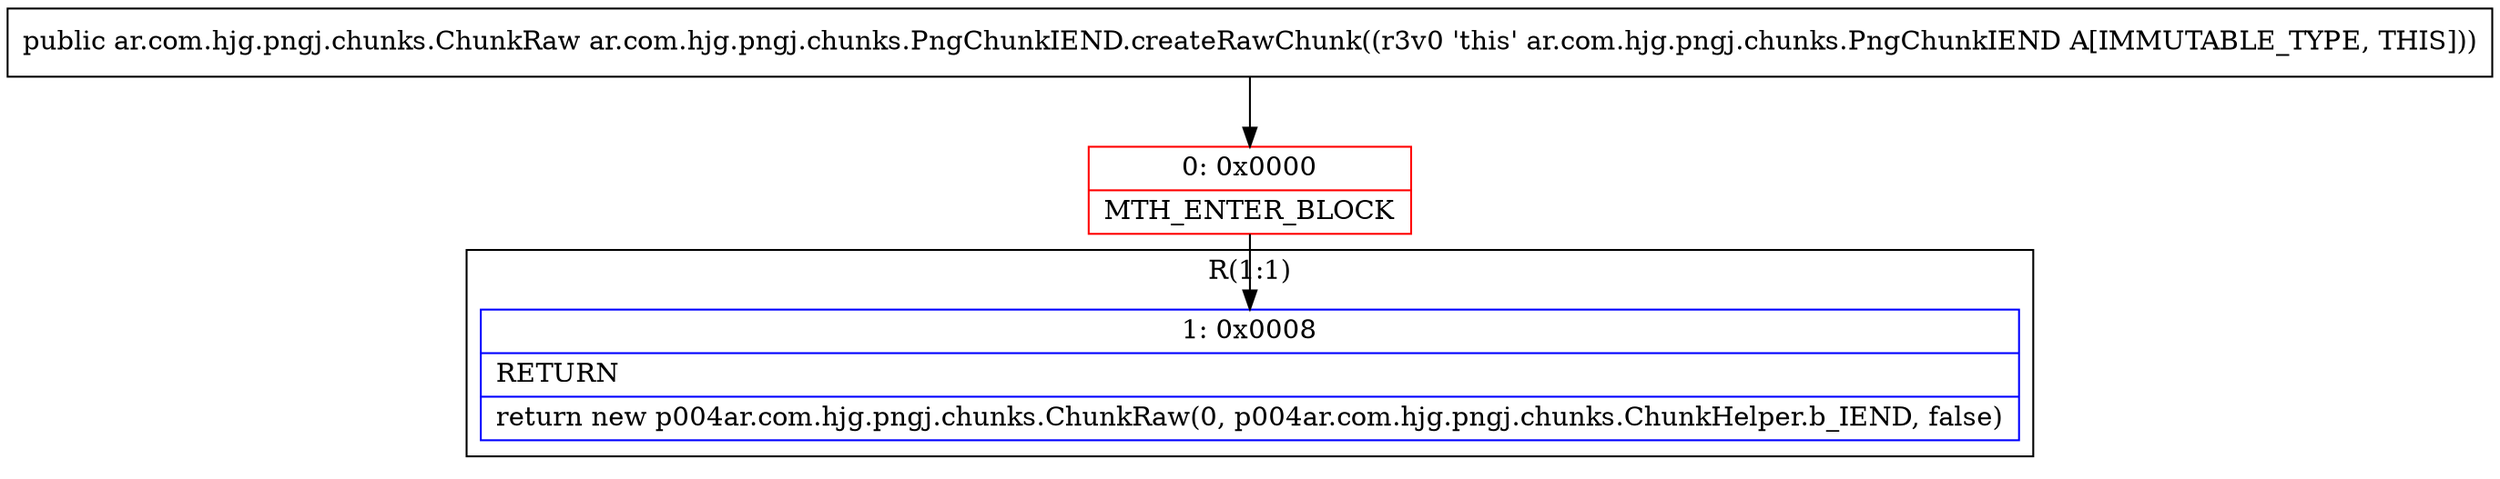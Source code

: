 digraph "CFG forar.com.hjg.pngj.chunks.PngChunkIEND.createRawChunk()Lar\/com\/hjg\/pngj\/chunks\/ChunkRaw;" {
subgraph cluster_Region_1003412834 {
label = "R(1:1)";
node [shape=record,color=blue];
Node_1 [shape=record,label="{1\:\ 0x0008|RETURN\l|return new p004ar.com.hjg.pngj.chunks.ChunkRaw(0, p004ar.com.hjg.pngj.chunks.ChunkHelper.b_IEND, false)\l}"];
}
Node_0 [shape=record,color=red,label="{0\:\ 0x0000|MTH_ENTER_BLOCK\l}"];
MethodNode[shape=record,label="{public ar.com.hjg.pngj.chunks.ChunkRaw ar.com.hjg.pngj.chunks.PngChunkIEND.createRawChunk((r3v0 'this' ar.com.hjg.pngj.chunks.PngChunkIEND A[IMMUTABLE_TYPE, THIS])) }"];
MethodNode -> Node_0;
Node_0 -> Node_1;
}

